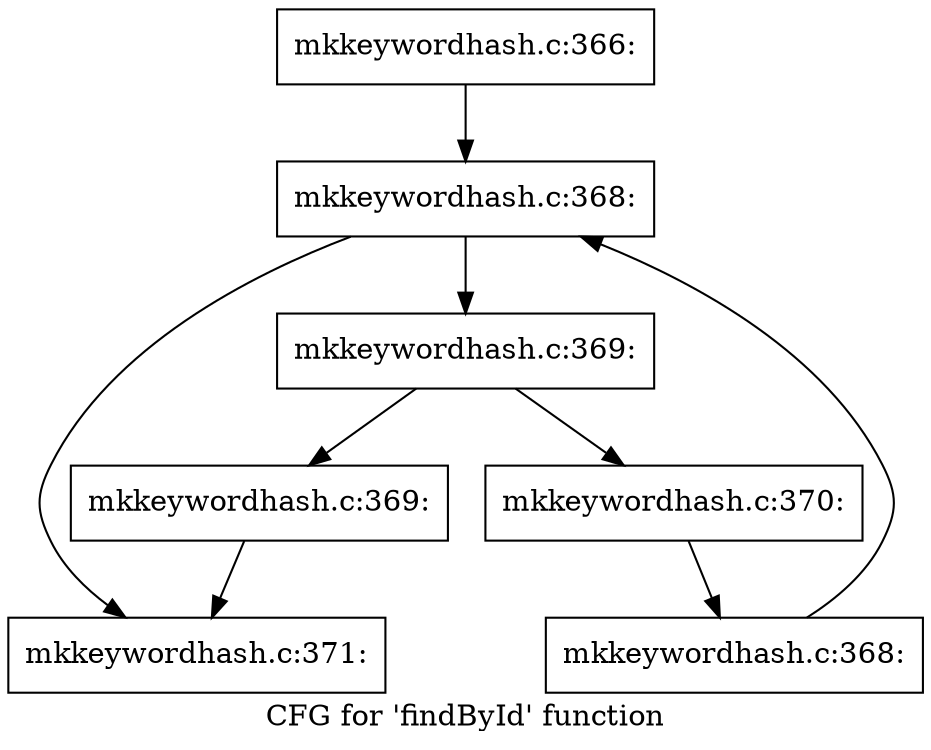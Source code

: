 digraph "CFG for 'findById' function" {
	label="CFG for 'findById' function";

	Node0x564cb671c2d0 [shape=record,label="{mkkeywordhash.c:366:}"];
	Node0x564cb671c2d0 -> Node0x564cb6720bc0;
	Node0x564cb6720bc0 [shape=record,label="{mkkeywordhash.c:368:}"];
	Node0x564cb6720bc0 -> Node0x564cb67214a0;
	Node0x564cb6720bc0 -> Node0x564cb671e200;
	Node0x564cb67214a0 [shape=record,label="{mkkeywordhash.c:369:}"];
	Node0x564cb67214a0 -> Node0x564cb67218b0;
	Node0x564cb67214a0 -> Node0x564cb6721900;
	Node0x564cb67218b0 [shape=record,label="{mkkeywordhash.c:369:}"];
	Node0x564cb67218b0 -> Node0x564cb671e200;
	Node0x564cb6721900 [shape=record,label="{mkkeywordhash.c:370:}"];
	Node0x564cb6721900 -> Node0x564cb6721410;
	Node0x564cb6721410 [shape=record,label="{mkkeywordhash.c:368:}"];
	Node0x564cb6721410 -> Node0x564cb6720bc0;
	Node0x564cb671e200 [shape=record,label="{mkkeywordhash.c:371:}"];
}
